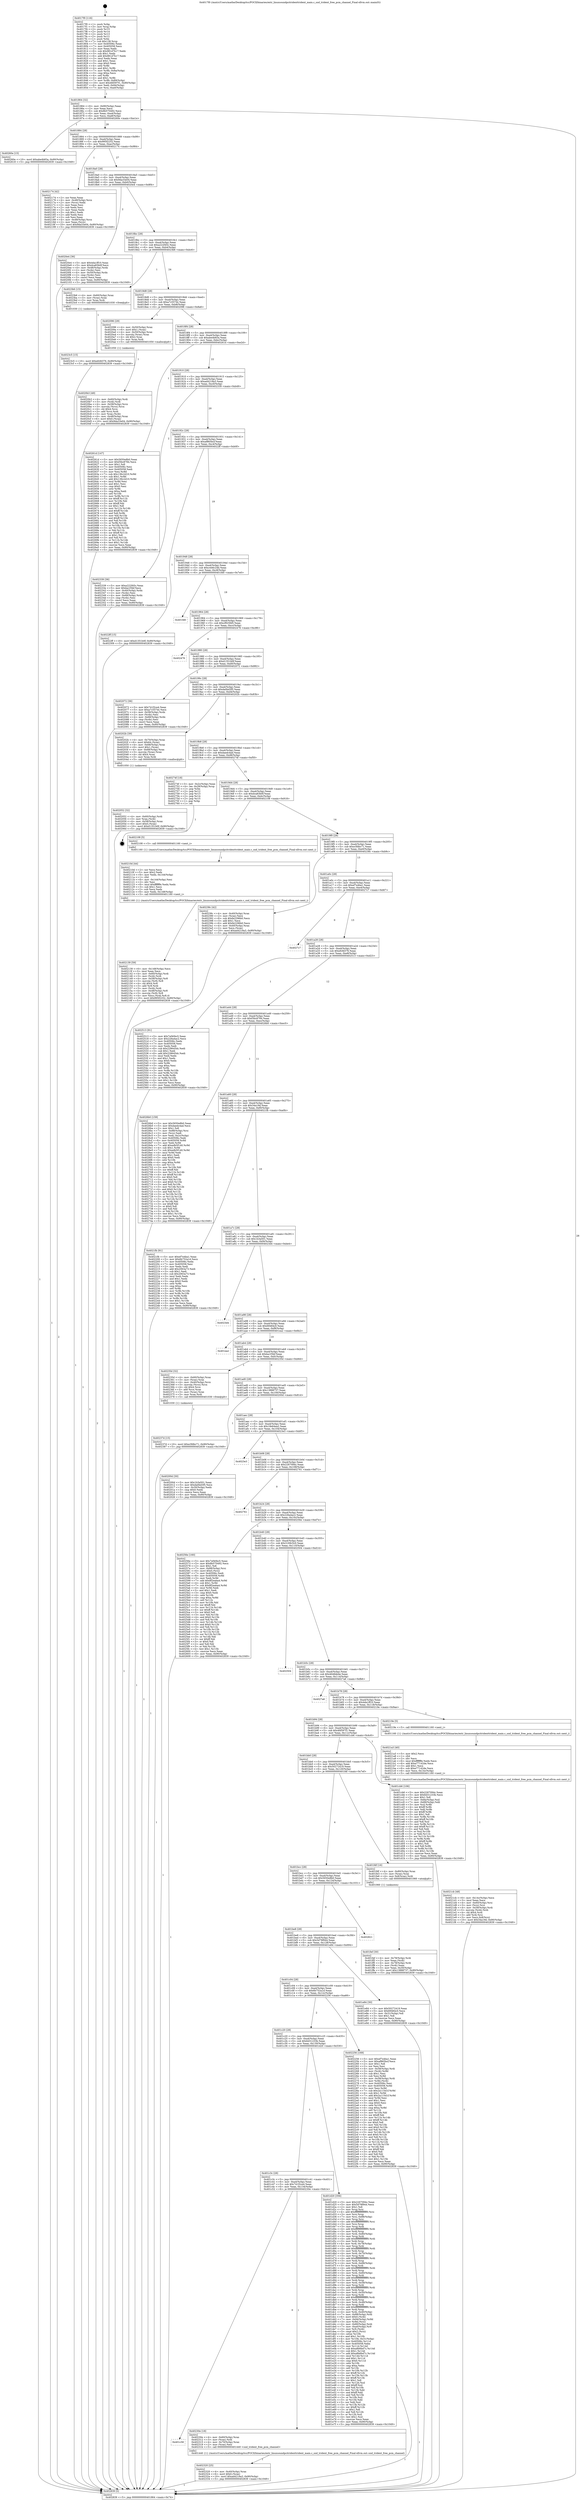 digraph "0x4017f0" {
  label = "0x4017f0 (/mnt/c/Users/mathe/Desktop/tcc/POCII/binaries/extr_linuxsoundpcitridenttrident_main.c_snd_trident_free_pcm_channel_Final-ollvm.out::main(0))"
  labelloc = "t"
  node[shape=record]

  Entry [label="",width=0.3,height=0.3,shape=circle,fillcolor=black,style=filled]
  "0x401864" [label="{
     0x401864 [32]\l
     | [instrs]\l
     &nbsp;&nbsp;0x401864 \<+6\>: mov -0x90(%rbp),%eax\l
     &nbsp;&nbsp;0x40186a \<+2\>: mov %eax,%ecx\l
     &nbsp;&nbsp;0x40186c \<+6\>: sub $0x8b570492,%ecx\l
     &nbsp;&nbsp;0x401872 \<+6\>: mov %eax,-0xa4(%rbp)\l
     &nbsp;&nbsp;0x401878 \<+6\>: mov %ecx,-0xa8(%rbp)\l
     &nbsp;&nbsp;0x40187e \<+6\>: je 000000000040260e \<main+0xe1e\>\l
  }"]
  "0x40260e" [label="{
     0x40260e [15]\l
     | [instrs]\l
     &nbsp;&nbsp;0x40260e \<+10\>: movl $0xabe4b83a,-0x90(%rbp)\l
     &nbsp;&nbsp;0x402618 \<+5\>: jmp 0000000000402839 \<main+0x1049\>\l
  }"]
  "0x401884" [label="{
     0x401884 [28]\l
     | [instrs]\l
     &nbsp;&nbsp;0x401884 \<+5\>: jmp 0000000000401889 \<main+0x99\>\l
     &nbsp;&nbsp;0x401889 \<+6\>: mov -0xa4(%rbp),%eax\l
     &nbsp;&nbsp;0x40188f \<+5\>: sub $0x995f2252,%eax\l
     &nbsp;&nbsp;0x401894 \<+6\>: mov %eax,-0xac(%rbp)\l
     &nbsp;&nbsp;0x40189a \<+6\>: je 0000000000402174 \<main+0x984\>\l
  }"]
  Exit [label="",width=0.3,height=0.3,shape=circle,fillcolor=black,style=filled,peripheries=2]
  "0x402174" [label="{
     0x402174 [42]\l
     | [instrs]\l
     &nbsp;&nbsp;0x402174 \<+2\>: xor %eax,%eax\l
     &nbsp;&nbsp;0x402176 \<+4\>: mov -0x48(%rbp),%rcx\l
     &nbsp;&nbsp;0x40217a \<+2\>: mov (%rcx),%edx\l
     &nbsp;&nbsp;0x40217c \<+2\>: mov %eax,%esi\l
     &nbsp;&nbsp;0x40217e \<+2\>: sub %edx,%esi\l
     &nbsp;&nbsp;0x402180 \<+2\>: mov %eax,%edx\l
     &nbsp;&nbsp;0x402182 \<+3\>: sub $0x1,%edx\l
     &nbsp;&nbsp;0x402185 \<+2\>: add %edx,%esi\l
     &nbsp;&nbsp;0x402187 \<+2\>: sub %esi,%eax\l
     &nbsp;&nbsp;0x402189 \<+4\>: mov -0x48(%rbp),%rcx\l
     &nbsp;&nbsp;0x40218d \<+2\>: mov %eax,(%rcx)\l
     &nbsp;&nbsp;0x40218f \<+10\>: movl $0x9da33e04,-0x90(%rbp)\l
     &nbsp;&nbsp;0x402199 \<+5\>: jmp 0000000000402839 \<main+0x1049\>\l
  }"]
  "0x4018a0" [label="{
     0x4018a0 [28]\l
     | [instrs]\l
     &nbsp;&nbsp;0x4018a0 \<+5\>: jmp 00000000004018a5 \<main+0xb5\>\l
     &nbsp;&nbsp;0x4018a5 \<+6\>: mov -0xa4(%rbp),%eax\l
     &nbsp;&nbsp;0x4018ab \<+5\>: sub $0x9da33e04,%eax\l
     &nbsp;&nbsp;0x4018b0 \<+6\>: mov %eax,-0xb0(%rbp)\l
     &nbsp;&nbsp;0x4018b6 \<+6\>: je 00000000004020e4 \<main+0x8f4\>\l
  }"]
  "0x4023c5" [label="{
     0x4023c5 [15]\l
     | [instrs]\l
     &nbsp;&nbsp;0x4023c5 \<+10\>: movl $0xefcfd376,-0x90(%rbp)\l
     &nbsp;&nbsp;0x4023cf \<+5\>: jmp 0000000000402839 \<main+0x1049\>\l
  }"]
  "0x4020e4" [label="{
     0x4020e4 [36]\l
     | [instrs]\l
     &nbsp;&nbsp;0x4020e4 \<+5\>: mov $0x4da1ff10,%eax\l
     &nbsp;&nbsp;0x4020e9 \<+5\>: mov $0xdca83b0f,%ecx\l
     &nbsp;&nbsp;0x4020ee \<+4\>: mov -0x48(%rbp),%rdx\l
     &nbsp;&nbsp;0x4020f2 \<+2\>: mov (%rdx),%esi\l
     &nbsp;&nbsp;0x4020f4 \<+4\>: mov -0x50(%rbp),%rdx\l
     &nbsp;&nbsp;0x4020f8 \<+2\>: cmp (%rdx),%esi\l
     &nbsp;&nbsp;0x4020fa \<+3\>: cmovl %ecx,%eax\l
     &nbsp;&nbsp;0x4020fd \<+6\>: mov %eax,-0x90(%rbp)\l
     &nbsp;&nbsp;0x402103 \<+5\>: jmp 0000000000402839 \<main+0x1049\>\l
  }"]
  "0x4018bc" [label="{
     0x4018bc [28]\l
     | [instrs]\l
     &nbsp;&nbsp;0x4018bc \<+5\>: jmp 00000000004018c1 \<main+0xd1\>\l
     &nbsp;&nbsp;0x4018c1 \<+6\>: mov -0xa4(%rbp),%eax\l
     &nbsp;&nbsp;0x4018c7 \<+5\>: sub $0xa222f45c,%eax\l
     &nbsp;&nbsp;0x4018cc \<+6\>: mov %eax,-0xb4(%rbp)\l
     &nbsp;&nbsp;0x4018d2 \<+6\>: je 00000000004023b6 \<main+0xbc6\>\l
  }"]
  "0x40237d" [label="{
     0x40237d [15]\l
     | [instrs]\l
     &nbsp;&nbsp;0x40237d \<+10\>: movl $0xe3fdbc71,-0x90(%rbp)\l
     &nbsp;&nbsp;0x402387 \<+5\>: jmp 0000000000402839 \<main+0x1049\>\l
  }"]
  "0x4023b6" [label="{
     0x4023b6 [15]\l
     | [instrs]\l
     &nbsp;&nbsp;0x4023b6 \<+4\>: mov -0x60(%rbp),%rax\l
     &nbsp;&nbsp;0x4023ba \<+3\>: mov (%rax),%rax\l
     &nbsp;&nbsp;0x4023bd \<+3\>: mov %rax,%rdi\l
     &nbsp;&nbsp;0x4023c0 \<+5\>: call 0000000000401030 \<free@plt\>\l
     | [calls]\l
     &nbsp;&nbsp;0x401030 \{1\} (unknown)\l
  }"]
  "0x4018d8" [label="{
     0x4018d8 [28]\l
     | [instrs]\l
     &nbsp;&nbsp;0x4018d8 \<+5\>: jmp 00000000004018dd \<main+0xed\>\l
     &nbsp;&nbsp;0x4018dd \<+6\>: mov -0xa4(%rbp),%eax\l
     &nbsp;&nbsp;0x4018e3 \<+5\>: sub $0xa7c557dc,%eax\l
     &nbsp;&nbsp;0x4018e8 \<+6\>: mov %eax,-0xb8(%rbp)\l
     &nbsp;&nbsp;0x4018ee \<+6\>: je 0000000000402096 \<main+0x8a6\>\l
  }"]
  "0x402320" [label="{
     0x402320 [25]\l
     | [instrs]\l
     &nbsp;&nbsp;0x402320 \<+4\>: mov -0x40(%rbp),%rax\l
     &nbsp;&nbsp;0x402324 \<+6\>: movl $0x0,(%rax)\l
     &nbsp;&nbsp;0x40232a \<+10\>: movl $0xad4218a3,-0x90(%rbp)\l
     &nbsp;&nbsp;0x402334 \<+5\>: jmp 0000000000402839 \<main+0x1049\>\l
  }"]
  "0x402096" [label="{
     0x402096 [29]\l
     | [instrs]\l
     &nbsp;&nbsp;0x402096 \<+4\>: mov -0x50(%rbp),%rax\l
     &nbsp;&nbsp;0x40209a \<+6\>: movl $0x1,(%rax)\l
     &nbsp;&nbsp;0x4020a0 \<+4\>: mov -0x50(%rbp),%rax\l
     &nbsp;&nbsp;0x4020a4 \<+3\>: movslq (%rax),%rax\l
     &nbsp;&nbsp;0x4020a7 \<+4\>: shl $0x2,%rax\l
     &nbsp;&nbsp;0x4020ab \<+3\>: mov %rax,%rdi\l
     &nbsp;&nbsp;0x4020ae \<+5\>: call 0000000000401050 \<malloc@plt\>\l
     | [calls]\l
     &nbsp;&nbsp;0x401050 \{1\} (unknown)\l
  }"]
  "0x4018f4" [label="{
     0x4018f4 [28]\l
     | [instrs]\l
     &nbsp;&nbsp;0x4018f4 \<+5\>: jmp 00000000004018f9 \<main+0x109\>\l
     &nbsp;&nbsp;0x4018f9 \<+6\>: mov -0xa4(%rbp),%eax\l
     &nbsp;&nbsp;0x4018ff \<+5\>: sub $0xabe4b83a,%eax\l
     &nbsp;&nbsp;0x401904 \<+6\>: mov %eax,-0xbc(%rbp)\l
     &nbsp;&nbsp;0x40190a \<+6\>: je 000000000040261d \<main+0xe2d\>\l
  }"]
  "0x401c58" [label="{
     0x401c58\l
  }", style=dashed]
  "0x40261d" [label="{
     0x40261d [147]\l
     | [instrs]\l
     &nbsp;&nbsp;0x40261d \<+5\>: mov $0x5650e8b0,%eax\l
     &nbsp;&nbsp;0x402622 \<+5\>: mov $0xf3bc8784,%ecx\l
     &nbsp;&nbsp;0x402627 \<+2\>: mov $0x1,%dl\l
     &nbsp;&nbsp;0x402629 \<+7\>: mov 0x40506c,%esi\l
     &nbsp;&nbsp;0x402630 \<+7\>: mov 0x405058,%edi\l
     &nbsp;&nbsp;0x402637 \<+3\>: mov %esi,%r8d\l
     &nbsp;&nbsp;0x40263a \<+7\>: sub $0x136c2d10,%r8d\l
     &nbsp;&nbsp;0x402641 \<+4\>: sub $0x1,%r8d\l
     &nbsp;&nbsp;0x402645 \<+7\>: add $0x136c2d10,%r8d\l
     &nbsp;&nbsp;0x40264c \<+4\>: imul %r8d,%esi\l
     &nbsp;&nbsp;0x402650 \<+3\>: and $0x1,%esi\l
     &nbsp;&nbsp;0x402653 \<+3\>: cmp $0x0,%esi\l
     &nbsp;&nbsp;0x402656 \<+4\>: sete %r9b\l
     &nbsp;&nbsp;0x40265a \<+3\>: cmp $0xa,%edi\l
     &nbsp;&nbsp;0x40265d \<+4\>: setl %r10b\l
     &nbsp;&nbsp;0x402661 \<+3\>: mov %r9b,%r11b\l
     &nbsp;&nbsp;0x402664 \<+4\>: xor $0xff,%r11b\l
     &nbsp;&nbsp;0x402668 \<+3\>: mov %r10b,%bl\l
     &nbsp;&nbsp;0x40266b \<+3\>: xor $0xff,%bl\l
     &nbsp;&nbsp;0x40266e \<+3\>: xor $0x1,%dl\l
     &nbsp;&nbsp;0x402671 \<+3\>: mov %r11b,%r14b\l
     &nbsp;&nbsp;0x402674 \<+4\>: and $0xff,%r14b\l
     &nbsp;&nbsp;0x402678 \<+3\>: and %dl,%r9b\l
     &nbsp;&nbsp;0x40267b \<+3\>: mov %bl,%r15b\l
     &nbsp;&nbsp;0x40267e \<+4\>: and $0xff,%r15b\l
     &nbsp;&nbsp;0x402682 \<+3\>: and %dl,%r10b\l
     &nbsp;&nbsp;0x402685 \<+3\>: or %r9b,%r14b\l
     &nbsp;&nbsp;0x402688 \<+3\>: or %r10b,%r15b\l
     &nbsp;&nbsp;0x40268b \<+3\>: xor %r15b,%r14b\l
     &nbsp;&nbsp;0x40268e \<+3\>: or %bl,%r11b\l
     &nbsp;&nbsp;0x402691 \<+4\>: xor $0xff,%r11b\l
     &nbsp;&nbsp;0x402695 \<+3\>: or $0x1,%dl\l
     &nbsp;&nbsp;0x402698 \<+3\>: and %dl,%r11b\l
     &nbsp;&nbsp;0x40269b \<+3\>: or %r11b,%r14b\l
     &nbsp;&nbsp;0x40269e \<+4\>: test $0x1,%r14b\l
     &nbsp;&nbsp;0x4026a2 \<+3\>: cmovne %ecx,%eax\l
     &nbsp;&nbsp;0x4026a5 \<+6\>: mov %eax,-0x90(%rbp)\l
     &nbsp;&nbsp;0x4026ab \<+5\>: jmp 0000000000402839 \<main+0x1049\>\l
  }"]
  "0x401910" [label="{
     0x401910 [28]\l
     | [instrs]\l
     &nbsp;&nbsp;0x401910 \<+5\>: jmp 0000000000401915 \<main+0x125\>\l
     &nbsp;&nbsp;0x401915 \<+6\>: mov -0xa4(%rbp),%eax\l
     &nbsp;&nbsp;0x40191b \<+5\>: sub $0xad4218a3,%eax\l
     &nbsp;&nbsp;0x401920 \<+6\>: mov %eax,-0xc0(%rbp)\l
     &nbsp;&nbsp;0x401926 \<+6\>: je 0000000000402339 \<main+0xb49\>\l
  }"]
  "0x40230e" [label="{
     0x40230e [18]\l
     | [instrs]\l
     &nbsp;&nbsp;0x40230e \<+4\>: mov -0x60(%rbp),%rax\l
     &nbsp;&nbsp;0x402312 \<+3\>: mov (%rax),%rdi\l
     &nbsp;&nbsp;0x402315 \<+4\>: mov -0x70(%rbp),%rax\l
     &nbsp;&nbsp;0x402319 \<+2\>: mov (%rax),%esi\l
     &nbsp;&nbsp;0x40231b \<+5\>: call 0000000000401440 \<snd_trident_free_pcm_channel\>\l
     | [calls]\l
     &nbsp;&nbsp;0x401440 \{1\} (/mnt/c/Users/mathe/Desktop/tcc/POCII/binaries/extr_linuxsoundpcitridenttrident_main.c_snd_trident_free_pcm_channel_Final-ollvm.out::snd_trident_free_pcm_channel)\l
  }"]
  "0x402339" [label="{
     0x402339 [36]\l
     | [instrs]\l
     &nbsp;&nbsp;0x402339 \<+5\>: mov $0xa222f45c,%eax\l
     &nbsp;&nbsp;0x40233e \<+5\>: mov $0xba1f3bf,%ecx\l
     &nbsp;&nbsp;0x402343 \<+4\>: mov -0x40(%rbp),%rdx\l
     &nbsp;&nbsp;0x402347 \<+2\>: mov (%rdx),%esi\l
     &nbsp;&nbsp;0x402349 \<+4\>: mov -0x68(%rbp),%rdx\l
     &nbsp;&nbsp;0x40234d \<+2\>: cmp (%rdx),%esi\l
     &nbsp;&nbsp;0x40234f \<+3\>: cmovl %ecx,%eax\l
     &nbsp;&nbsp;0x402352 \<+6\>: mov %eax,-0x90(%rbp)\l
     &nbsp;&nbsp;0x402358 \<+5\>: jmp 0000000000402839 \<main+0x1049\>\l
  }"]
  "0x40192c" [label="{
     0x40192c [28]\l
     | [instrs]\l
     &nbsp;&nbsp;0x40192c \<+5\>: jmp 0000000000401931 \<main+0x141\>\l
     &nbsp;&nbsp;0x401931 \<+6\>: mov -0xa4(%rbp),%eax\l
     &nbsp;&nbsp;0x401937 \<+5\>: sub $0xaf865bcf,%eax\l
     &nbsp;&nbsp;0x40193c \<+6\>: mov %eax,-0xc4(%rbp)\l
     &nbsp;&nbsp;0x401942 \<+6\>: je 00000000004022ff \<main+0xb0f\>\l
  }"]
  "0x4021cb" [label="{
     0x4021cb [48]\l
     | [instrs]\l
     &nbsp;&nbsp;0x4021cb \<+6\>: mov -0x14c(%rbp),%ecx\l
     &nbsp;&nbsp;0x4021d1 \<+3\>: imul %eax,%ecx\l
     &nbsp;&nbsp;0x4021d4 \<+4\>: mov -0x60(%rbp),%rsi\l
     &nbsp;&nbsp;0x4021d8 \<+3\>: mov (%rsi),%rsi\l
     &nbsp;&nbsp;0x4021db \<+4\>: mov -0x58(%rbp),%rdi\l
     &nbsp;&nbsp;0x4021df \<+3\>: movslq (%rdi),%rdi\l
     &nbsp;&nbsp;0x4021e2 \<+4\>: shl $0x4,%rdi\l
     &nbsp;&nbsp;0x4021e6 \<+3\>: add %rdi,%rsi\l
     &nbsp;&nbsp;0x4021e9 \<+3\>: mov %ecx,0x8(%rsi)\l
     &nbsp;&nbsp;0x4021ec \<+10\>: movl $0x34a19d,-0x90(%rbp)\l
     &nbsp;&nbsp;0x4021f6 \<+5\>: jmp 0000000000402839 \<main+0x1049\>\l
  }"]
  "0x4022ff" [label="{
     0x4022ff [15]\l
     | [instrs]\l
     &nbsp;&nbsp;0x4022ff \<+10\>: movl $0xd1351b0f,-0x90(%rbp)\l
     &nbsp;&nbsp;0x402309 \<+5\>: jmp 0000000000402839 \<main+0x1049\>\l
  }"]
  "0x401948" [label="{
     0x401948 [28]\l
     | [instrs]\l
     &nbsp;&nbsp;0x401948 \<+5\>: jmp 000000000040194d \<main+0x15d\>\l
     &nbsp;&nbsp;0x40194d \<+6\>: mov -0xa4(%rbp),%eax\l
     &nbsp;&nbsp;0x401953 \<+5\>: sub $0xc446c24b,%eax\l
     &nbsp;&nbsp;0x401958 \<+6\>: mov %eax,-0xc8(%rbp)\l
     &nbsp;&nbsp;0x40195e \<+6\>: je 0000000000401fd0 \<main+0x7e0\>\l
  }"]
  "0x4021a3" [label="{
     0x4021a3 [40]\l
     | [instrs]\l
     &nbsp;&nbsp;0x4021a3 \<+5\>: mov $0x2,%ecx\l
     &nbsp;&nbsp;0x4021a8 \<+1\>: cltd\l
     &nbsp;&nbsp;0x4021a9 \<+2\>: idiv %ecx\l
     &nbsp;&nbsp;0x4021ab \<+6\>: imul $0xfffffffe,%edx,%ecx\l
     &nbsp;&nbsp;0x4021b1 \<+6\>: add $0xe77142de,%ecx\l
     &nbsp;&nbsp;0x4021b7 \<+3\>: add $0x1,%ecx\l
     &nbsp;&nbsp;0x4021ba \<+6\>: sub $0xe77142de,%ecx\l
     &nbsp;&nbsp;0x4021c0 \<+6\>: mov %ecx,-0x14c(%rbp)\l
     &nbsp;&nbsp;0x4021c6 \<+5\>: call 0000000000401160 \<next_i\>\l
     | [calls]\l
     &nbsp;&nbsp;0x401160 \{1\} (/mnt/c/Users/mathe/Desktop/tcc/POCII/binaries/extr_linuxsoundpcitridenttrident_main.c_snd_trident_free_pcm_channel_Final-ollvm.out::next_i)\l
  }"]
  "0x401fd0" [label="{
     0x401fd0\l
  }", style=dashed]
  "0x401964" [label="{
     0x401964 [28]\l
     | [instrs]\l
     &nbsp;&nbsp;0x401964 \<+5\>: jmp 0000000000401969 \<main+0x179\>\l
     &nbsp;&nbsp;0x401969 \<+6\>: mov -0xa4(%rbp),%eax\l
     &nbsp;&nbsp;0x40196f \<+5\>: sub $0xcf925fd5,%eax\l
     &nbsp;&nbsp;0x401974 \<+6\>: mov %eax,-0xcc(%rbp)\l
     &nbsp;&nbsp;0x40197a \<+6\>: je 0000000000402476 \<main+0xc86\>\l
  }"]
  "0x402139" [label="{
     0x402139 [59]\l
     | [instrs]\l
     &nbsp;&nbsp;0x402139 \<+6\>: mov -0x148(%rbp),%ecx\l
     &nbsp;&nbsp;0x40213f \<+3\>: imul %eax,%ecx\l
     &nbsp;&nbsp;0x402142 \<+4\>: mov -0x60(%rbp),%rdi\l
     &nbsp;&nbsp;0x402146 \<+3\>: mov (%rdi),%rdi\l
     &nbsp;&nbsp;0x402149 \<+4\>: mov -0x58(%rbp),%r8\l
     &nbsp;&nbsp;0x40214d \<+3\>: movslq (%r8),%r8\l
     &nbsp;&nbsp;0x402150 \<+4\>: shl $0x4,%r8\l
     &nbsp;&nbsp;0x402154 \<+3\>: add %r8,%rdi\l
     &nbsp;&nbsp;0x402157 \<+3\>: mov (%rdi),%rdi\l
     &nbsp;&nbsp;0x40215a \<+4\>: mov -0x48(%rbp),%r8\l
     &nbsp;&nbsp;0x40215e \<+3\>: movslq (%r8),%r8\l
     &nbsp;&nbsp;0x402161 \<+4\>: mov %ecx,(%rdi,%r8,4)\l
     &nbsp;&nbsp;0x402165 \<+10\>: movl $0x995f2252,-0x90(%rbp)\l
     &nbsp;&nbsp;0x40216f \<+5\>: jmp 0000000000402839 \<main+0x1049\>\l
  }"]
  "0x402476" [label="{
     0x402476\l
  }", style=dashed]
  "0x401980" [label="{
     0x401980 [28]\l
     | [instrs]\l
     &nbsp;&nbsp;0x401980 \<+5\>: jmp 0000000000401985 \<main+0x195\>\l
     &nbsp;&nbsp;0x401985 \<+6\>: mov -0xa4(%rbp),%eax\l
     &nbsp;&nbsp;0x40198b \<+5\>: sub $0xd1351b0f,%eax\l
     &nbsp;&nbsp;0x401990 \<+6\>: mov %eax,-0xd0(%rbp)\l
     &nbsp;&nbsp;0x401996 \<+6\>: je 0000000000402072 \<main+0x882\>\l
  }"]
  "0x40210d" [label="{
     0x40210d [44]\l
     | [instrs]\l
     &nbsp;&nbsp;0x40210d \<+2\>: xor %ecx,%ecx\l
     &nbsp;&nbsp;0x40210f \<+5\>: mov $0x2,%edx\l
     &nbsp;&nbsp;0x402114 \<+6\>: mov %edx,-0x144(%rbp)\l
     &nbsp;&nbsp;0x40211a \<+1\>: cltd\l
     &nbsp;&nbsp;0x40211b \<+6\>: mov -0x144(%rbp),%esi\l
     &nbsp;&nbsp;0x402121 \<+2\>: idiv %esi\l
     &nbsp;&nbsp;0x402123 \<+6\>: imul $0xfffffffe,%edx,%edx\l
     &nbsp;&nbsp;0x402129 \<+3\>: sub $0x1,%ecx\l
     &nbsp;&nbsp;0x40212c \<+2\>: sub %ecx,%edx\l
     &nbsp;&nbsp;0x40212e \<+6\>: mov %edx,-0x148(%rbp)\l
     &nbsp;&nbsp;0x402134 \<+5\>: call 0000000000401160 \<next_i\>\l
     | [calls]\l
     &nbsp;&nbsp;0x401160 \{1\} (/mnt/c/Users/mathe/Desktop/tcc/POCII/binaries/extr_linuxsoundpcitridenttrident_main.c_snd_trident_free_pcm_channel_Final-ollvm.out::next_i)\l
  }"]
  "0x402072" [label="{
     0x402072 [36]\l
     | [instrs]\l
     &nbsp;&nbsp;0x402072 \<+5\>: mov $0x741f2ce4,%eax\l
     &nbsp;&nbsp;0x402077 \<+5\>: mov $0xa7c557dc,%ecx\l
     &nbsp;&nbsp;0x40207c \<+4\>: mov -0x58(%rbp),%rdx\l
     &nbsp;&nbsp;0x402080 \<+2\>: mov (%rdx),%esi\l
     &nbsp;&nbsp;0x402082 \<+4\>: mov -0x68(%rbp),%rdx\l
     &nbsp;&nbsp;0x402086 \<+2\>: cmp (%rdx),%esi\l
     &nbsp;&nbsp;0x402088 \<+3\>: cmovl %ecx,%eax\l
     &nbsp;&nbsp;0x40208b \<+6\>: mov %eax,-0x90(%rbp)\l
     &nbsp;&nbsp;0x402091 \<+5\>: jmp 0000000000402839 \<main+0x1049\>\l
  }"]
  "0x40199c" [label="{
     0x40199c [28]\l
     | [instrs]\l
     &nbsp;&nbsp;0x40199c \<+5\>: jmp 00000000004019a1 \<main+0x1b1\>\l
     &nbsp;&nbsp;0x4019a1 \<+6\>: mov -0xa4(%rbp),%eax\l
     &nbsp;&nbsp;0x4019a7 \<+5\>: sub $0xda0bd3f5,%eax\l
     &nbsp;&nbsp;0x4019ac \<+6\>: mov %eax,-0xd4(%rbp)\l
     &nbsp;&nbsp;0x4019b2 \<+6\>: je 000000000040202b \<main+0x83b\>\l
  }"]
  "0x4020b3" [label="{
     0x4020b3 [49]\l
     | [instrs]\l
     &nbsp;&nbsp;0x4020b3 \<+4\>: mov -0x60(%rbp),%rdi\l
     &nbsp;&nbsp;0x4020b7 \<+3\>: mov (%rdi),%rdi\l
     &nbsp;&nbsp;0x4020ba \<+4\>: mov -0x58(%rbp),%rcx\l
     &nbsp;&nbsp;0x4020be \<+3\>: movslq (%rcx),%rcx\l
     &nbsp;&nbsp;0x4020c1 \<+4\>: shl $0x4,%rcx\l
     &nbsp;&nbsp;0x4020c5 \<+3\>: add %rcx,%rdi\l
     &nbsp;&nbsp;0x4020c8 \<+3\>: mov %rax,(%rdi)\l
     &nbsp;&nbsp;0x4020cb \<+4\>: mov -0x48(%rbp),%rax\l
     &nbsp;&nbsp;0x4020cf \<+6\>: movl $0x0,(%rax)\l
     &nbsp;&nbsp;0x4020d5 \<+10\>: movl $0x9da33e04,-0x90(%rbp)\l
     &nbsp;&nbsp;0x4020df \<+5\>: jmp 0000000000402839 \<main+0x1049\>\l
  }"]
  "0x40202b" [label="{
     0x40202b [39]\l
     | [instrs]\l
     &nbsp;&nbsp;0x40202b \<+4\>: mov -0x70(%rbp),%rax\l
     &nbsp;&nbsp;0x40202f \<+6\>: movl $0x64,(%rax)\l
     &nbsp;&nbsp;0x402035 \<+4\>: mov -0x68(%rbp),%rax\l
     &nbsp;&nbsp;0x402039 \<+6\>: movl $0x1,(%rax)\l
     &nbsp;&nbsp;0x40203f \<+4\>: mov -0x68(%rbp),%rax\l
     &nbsp;&nbsp;0x402043 \<+3\>: movslq (%rax),%rax\l
     &nbsp;&nbsp;0x402046 \<+4\>: shl $0x4,%rax\l
     &nbsp;&nbsp;0x40204a \<+3\>: mov %rax,%rdi\l
     &nbsp;&nbsp;0x40204d \<+5\>: call 0000000000401050 \<malloc@plt\>\l
     | [calls]\l
     &nbsp;&nbsp;0x401050 \{1\} (unknown)\l
  }"]
  "0x4019b8" [label="{
     0x4019b8 [28]\l
     | [instrs]\l
     &nbsp;&nbsp;0x4019b8 \<+5\>: jmp 00000000004019bd \<main+0x1cd\>\l
     &nbsp;&nbsp;0x4019bd \<+6\>: mov -0xa4(%rbp),%eax\l
     &nbsp;&nbsp;0x4019c3 \<+5\>: sub $0xdaedc4ad,%eax\l
     &nbsp;&nbsp;0x4019c8 \<+6\>: mov %eax,-0xd8(%rbp)\l
     &nbsp;&nbsp;0x4019ce \<+6\>: je 000000000040274f \<main+0xf5f\>\l
  }"]
  "0x402052" [label="{
     0x402052 [32]\l
     | [instrs]\l
     &nbsp;&nbsp;0x402052 \<+4\>: mov -0x60(%rbp),%rdi\l
     &nbsp;&nbsp;0x402056 \<+3\>: mov %rax,(%rdi)\l
     &nbsp;&nbsp;0x402059 \<+4\>: mov -0x58(%rbp),%rax\l
     &nbsp;&nbsp;0x40205d \<+6\>: movl $0x0,(%rax)\l
     &nbsp;&nbsp;0x402063 \<+10\>: movl $0xd1351b0f,-0x90(%rbp)\l
     &nbsp;&nbsp;0x40206d \<+5\>: jmp 0000000000402839 \<main+0x1049\>\l
  }"]
  "0x40274f" [label="{
     0x40274f [18]\l
     | [instrs]\l
     &nbsp;&nbsp;0x40274f \<+3\>: mov -0x2c(%rbp),%eax\l
     &nbsp;&nbsp;0x402752 \<+4\>: lea -0x28(%rbp),%rsp\l
     &nbsp;&nbsp;0x402756 \<+1\>: pop %rbx\l
     &nbsp;&nbsp;0x402757 \<+2\>: pop %r12\l
     &nbsp;&nbsp;0x402759 \<+2\>: pop %r13\l
     &nbsp;&nbsp;0x40275b \<+2\>: pop %r14\l
     &nbsp;&nbsp;0x40275d \<+2\>: pop %r15\l
     &nbsp;&nbsp;0x40275f \<+1\>: pop %rbp\l
     &nbsp;&nbsp;0x402760 \<+1\>: ret\l
  }"]
  "0x4019d4" [label="{
     0x4019d4 [28]\l
     | [instrs]\l
     &nbsp;&nbsp;0x4019d4 \<+5\>: jmp 00000000004019d9 \<main+0x1e9\>\l
     &nbsp;&nbsp;0x4019d9 \<+6\>: mov -0xa4(%rbp),%eax\l
     &nbsp;&nbsp;0x4019df \<+5\>: sub $0xdca83b0f,%eax\l
     &nbsp;&nbsp;0x4019e4 \<+6\>: mov %eax,-0xdc(%rbp)\l
     &nbsp;&nbsp;0x4019ea \<+6\>: je 0000000000402108 \<main+0x918\>\l
  }"]
  "0x401fef" [label="{
     0x401fef [30]\l
     | [instrs]\l
     &nbsp;&nbsp;0x401fef \<+4\>: mov -0x78(%rbp),%rdi\l
     &nbsp;&nbsp;0x401ff3 \<+2\>: mov %eax,(%rdi)\l
     &nbsp;&nbsp;0x401ff5 \<+4\>: mov -0x78(%rbp),%rdi\l
     &nbsp;&nbsp;0x401ff9 \<+2\>: mov (%rdi),%eax\l
     &nbsp;&nbsp;0x401ffb \<+3\>: mov %eax,-0x30(%rbp)\l
     &nbsp;&nbsp;0x401ffe \<+10\>: movl $0x13888737,-0x90(%rbp)\l
     &nbsp;&nbsp;0x402008 \<+5\>: jmp 0000000000402839 \<main+0x1049\>\l
  }"]
  "0x402108" [label="{
     0x402108 [5]\l
     | [instrs]\l
     &nbsp;&nbsp;0x402108 \<+5\>: call 0000000000401160 \<next_i\>\l
     | [calls]\l
     &nbsp;&nbsp;0x401160 \{1\} (/mnt/c/Users/mathe/Desktop/tcc/POCII/binaries/extr_linuxsoundpcitridenttrident_main.c_snd_trident_free_pcm_channel_Final-ollvm.out::next_i)\l
  }"]
  "0x4019f0" [label="{
     0x4019f0 [28]\l
     | [instrs]\l
     &nbsp;&nbsp;0x4019f0 \<+5\>: jmp 00000000004019f5 \<main+0x205\>\l
     &nbsp;&nbsp;0x4019f5 \<+6\>: mov -0xa4(%rbp),%eax\l
     &nbsp;&nbsp;0x4019fb \<+5\>: sub $0xe3fdbc71,%eax\l
     &nbsp;&nbsp;0x401a00 \<+6\>: mov %eax,-0xe0(%rbp)\l
     &nbsp;&nbsp;0x401a06 \<+6\>: je 000000000040238c \<main+0xb9c\>\l
  }"]
  "0x401c3c" [label="{
     0x401c3c [28]\l
     | [instrs]\l
     &nbsp;&nbsp;0x401c3c \<+5\>: jmp 0000000000401c41 \<main+0x451\>\l
     &nbsp;&nbsp;0x401c41 \<+6\>: mov -0xa4(%rbp),%eax\l
     &nbsp;&nbsp;0x401c47 \<+5\>: sub $0x741f2ce4,%eax\l
     &nbsp;&nbsp;0x401c4c \<+6\>: mov %eax,-0x134(%rbp)\l
     &nbsp;&nbsp;0x401c52 \<+6\>: je 000000000040230e \<main+0xb1e\>\l
  }"]
  "0x40238c" [label="{
     0x40238c [42]\l
     | [instrs]\l
     &nbsp;&nbsp;0x40238c \<+4\>: mov -0x40(%rbp),%rax\l
     &nbsp;&nbsp;0x402390 \<+2\>: mov (%rax),%ecx\l
     &nbsp;&nbsp;0x402392 \<+6\>: sub $0xfe2296b0,%ecx\l
     &nbsp;&nbsp;0x402398 \<+3\>: add $0x1,%ecx\l
     &nbsp;&nbsp;0x40239b \<+6\>: add $0xfe2296b0,%ecx\l
     &nbsp;&nbsp;0x4023a1 \<+4\>: mov -0x40(%rbp),%rax\l
     &nbsp;&nbsp;0x4023a5 \<+2\>: mov %ecx,(%rax)\l
     &nbsp;&nbsp;0x4023a7 \<+10\>: movl $0xad4218a3,-0x90(%rbp)\l
     &nbsp;&nbsp;0x4023b1 \<+5\>: jmp 0000000000402839 \<main+0x1049\>\l
  }"]
  "0x401a0c" [label="{
     0x401a0c [28]\l
     | [instrs]\l
     &nbsp;&nbsp;0x401a0c \<+5\>: jmp 0000000000401a11 \<main+0x221\>\l
     &nbsp;&nbsp;0x401a11 \<+6\>: mov -0xa4(%rbp),%eax\l
     &nbsp;&nbsp;0x401a17 \<+5\>: sub $0xef7e4ba1,%eax\l
     &nbsp;&nbsp;0x401a1c \<+6\>: mov %eax,-0xe4(%rbp)\l
     &nbsp;&nbsp;0x401a22 \<+6\>: je 00000000004027c7 \<main+0xfd7\>\l
  }"]
  "0x401d20" [label="{
     0x401d20 [356]\l
     | [instrs]\l
     &nbsp;&nbsp;0x401d20 \<+5\>: mov $0x2267094c,%eax\l
     &nbsp;&nbsp;0x401d25 \<+5\>: mov $0x5d78f944,%ecx\l
     &nbsp;&nbsp;0x401d2a \<+2\>: mov $0x1,%dl\l
     &nbsp;&nbsp;0x401d2c \<+3\>: mov %rsp,%rsi\l
     &nbsp;&nbsp;0x401d2f \<+4\>: add $0xfffffffffffffff0,%rsi\l
     &nbsp;&nbsp;0x401d33 \<+3\>: mov %rsi,%rsp\l
     &nbsp;&nbsp;0x401d36 \<+7\>: mov %rsi,-0x88(%rbp)\l
     &nbsp;&nbsp;0x401d3d \<+3\>: mov %rsp,%rsi\l
     &nbsp;&nbsp;0x401d40 \<+4\>: add $0xfffffffffffffff0,%rsi\l
     &nbsp;&nbsp;0x401d44 \<+3\>: mov %rsi,%rsp\l
     &nbsp;&nbsp;0x401d47 \<+3\>: mov %rsp,%rdi\l
     &nbsp;&nbsp;0x401d4a \<+4\>: add $0xfffffffffffffff0,%rdi\l
     &nbsp;&nbsp;0x401d4e \<+3\>: mov %rdi,%rsp\l
     &nbsp;&nbsp;0x401d51 \<+4\>: mov %rdi,-0x80(%rbp)\l
     &nbsp;&nbsp;0x401d55 \<+3\>: mov %rsp,%rdi\l
     &nbsp;&nbsp;0x401d58 \<+4\>: add $0xfffffffffffffff0,%rdi\l
     &nbsp;&nbsp;0x401d5c \<+3\>: mov %rdi,%rsp\l
     &nbsp;&nbsp;0x401d5f \<+4\>: mov %rdi,-0x78(%rbp)\l
     &nbsp;&nbsp;0x401d63 \<+3\>: mov %rsp,%rdi\l
     &nbsp;&nbsp;0x401d66 \<+4\>: add $0xfffffffffffffff0,%rdi\l
     &nbsp;&nbsp;0x401d6a \<+3\>: mov %rdi,%rsp\l
     &nbsp;&nbsp;0x401d6d \<+4\>: mov %rdi,-0x70(%rbp)\l
     &nbsp;&nbsp;0x401d71 \<+3\>: mov %rsp,%rdi\l
     &nbsp;&nbsp;0x401d74 \<+4\>: add $0xfffffffffffffff0,%rdi\l
     &nbsp;&nbsp;0x401d78 \<+3\>: mov %rdi,%rsp\l
     &nbsp;&nbsp;0x401d7b \<+4\>: mov %rdi,-0x68(%rbp)\l
     &nbsp;&nbsp;0x401d7f \<+3\>: mov %rsp,%rdi\l
     &nbsp;&nbsp;0x401d82 \<+4\>: add $0xfffffffffffffff0,%rdi\l
     &nbsp;&nbsp;0x401d86 \<+3\>: mov %rdi,%rsp\l
     &nbsp;&nbsp;0x401d89 \<+4\>: mov %rdi,-0x60(%rbp)\l
     &nbsp;&nbsp;0x401d8d \<+3\>: mov %rsp,%rdi\l
     &nbsp;&nbsp;0x401d90 \<+4\>: add $0xfffffffffffffff0,%rdi\l
     &nbsp;&nbsp;0x401d94 \<+3\>: mov %rdi,%rsp\l
     &nbsp;&nbsp;0x401d97 \<+4\>: mov %rdi,-0x58(%rbp)\l
     &nbsp;&nbsp;0x401d9b \<+3\>: mov %rsp,%rdi\l
     &nbsp;&nbsp;0x401d9e \<+4\>: add $0xfffffffffffffff0,%rdi\l
     &nbsp;&nbsp;0x401da2 \<+3\>: mov %rdi,%rsp\l
     &nbsp;&nbsp;0x401da5 \<+4\>: mov %rdi,-0x50(%rbp)\l
     &nbsp;&nbsp;0x401da9 \<+3\>: mov %rsp,%rdi\l
     &nbsp;&nbsp;0x401dac \<+4\>: add $0xfffffffffffffff0,%rdi\l
     &nbsp;&nbsp;0x401db0 \<+3\>: mov %rdi,%rsp\l
     &nbsp;&nbsp;0x401db3 \<+4\>: mov %rdi,-0x48(%rbp)\l
     &nbsp;&nbsp;0x401db7 \<+3\>: mov %rsp,%rdi\l
     &nbsp;&nbsp;0x401dba \<+4\>: add $0xfffffffffffffff0,%rdi\l
     &nbsp;&nbsp;0x401dbe \<+3\>: mov %rdi,%rsp\l
     &nbsp;&nbsp;0x401dc1 \<+4\>: mov %rdi,-0x40(%rbp)\l
     &nbsp;&nbsp;0x401dc5 \<+7\>: mov -0x88(%rbp),%rdi\l
     &nbsp;&nbsp;0x401dcc \<+6\>: movl $0x0,(%rdi)\l
     &nbsp;&nbsp;0x401dd2 \<+7\>: mov -0x94(%rbp),%r8d\l
     &nbsp;&nbsp;0x401dd9 \<+3\>: mov %r8d,(%rsi)\l
     &nbsp;&nbsp;0x401ddc \<+4\>: mov -0x80(%rbp),%rdi\l
     &nbsp;&nbsp;0x401de0 \<+7\>: mov -0xa0(%rbp),%r9\l
     &nbsp;&nbsp;0x401de7 \<+3\>: mov %r9,(%rdi)\l
     &nbsp;&nbsp;0x401dea \<+3\>: cmpl $0x2,(%rsi)\l
     &nbsp;&nbsp;0x401ded \<+4\>: setne %r10b\l
     &nbsp;&nbsp;0x401df1 \<+4\>: and $0x1,%r10b\l
     &nbsp;&nbsp;0x401df5 \<+4\>: mov %r10b,-0x31(%rbp)\l
     &nbsp;&nbsp;0x401df9 \<+8\>: mov 0x40506c,%r11d\l
     &nbsp;&nbsp;0x401e01 \<+7\>: mov 0x405058,%ebx\l
     &nbsp;&nbsp;0x401e08 \<+3\>: mov %r11d,%r14d\l
     &nbsp;&nbsp;0x401e0b \<+7\>: sub $0xa8b6bd7c,%r14d\l
     &nbsp;&nbsp;0x401e12 \<+4\>: sub $0x1,%r14d\l
     &nbsp;&nbsp;0x401e16 \<+7\>: add $0xa8b6bd7c,%r14d\l
     &nbsp;&nbsp;0x401e1d \<+4\>: imul %r14d,%r11d\l
     &nbsp;&nbsp;0x401e21 \<+4\>: and $0x1,%r11d\l
     &nbsp;&nbsp;0x401e25 \<+4\>: cmp $0x0,%r11d\l
     &nbsp;&nbsp;0x401e29 \<+4\>: sete %r10b\l
     &nbsp;&nbsp;0x401e2d \<+3\>: cmp $0xa,%ebx\l
     &nbsp;&nbsp;0x401e30 \<+4\>: setl %r15b\l
     &nbsp;&nbsp;0x401e34 \<+3\>: mov %r10b,%r12b\l
     &nbsp;&nbsp;0x401e37 \<+4\>: xor $0xff,%r12b\l
     &nbsp;&nbsp;0x401e3b \<+3\>: mov %r15b,%r13b\l
     &nbsp;&nbsp;0x401e3e \<+4\>: xor $0xff,%r13b\l
     &nbsp;&nbsp;0x401e42 \<+3\>: xor $0x1,%dl\l
     &nbsp;&nbsp;0x401e45 \<+3\>: mov %r12b,%sil\l
     &nbsp;&nbsp;0x401e48 \<+4\>: and $0xff,%sil\l
     &nbsp;&nbsp;0x401e4c \<+3\>: and %dl,%r10b\l
     &nbsp;&nbsp;0x401e4f \<+3\>: mov %r13b,%dil\l
     &nbsp;&nbsp;0x401e52 \<+4\>: and $0xff,%dil\l
     &nbsp;&nbsp;0x401e56 \<+3\>: and %dl,%r15b\l
     &nbsp;&nbsp;0x401e59 \<+3\>: or %r10b,%sil\l
     &nbsp;&nbsp;0x401e5c \<+3\>: or %r15b,%dil\l
     &nbsp;&nbsp;0x401e5f \<+3\>: xor %dil,%sil\l
     &nbsp;&nbsp;0x401e62 \<+3\>: or %r13b,%r12b\l
     &nbsp;&nbsp;0x401e65 \<+4\>: xor $0xff,%r12b\l
     &nbsp;&nbsp;0x401e69 \<+3\>: or $0x1,%dl\l
     &nbsp;&nbsp;0x401e6c \<+3\>: and %dl,%r12b\l
     &nbsp;&nbsp;0x401e6f \<+3\>: or %r12b,%sil\l
     &nbsp;&nbsp;0x401e72 \<+4\>: test $0x1,%sil\l
     &nbsp;&nbsp;0x401e76 \<+3\>: cmovne %ecx,%eax\l
     &nbsp;&nbsp;0x401e79 \<+6\>: mov %eax,-0x90(%rbp)\l
     &nbsp;&nbsp;0x401e7f \<+5\>: jmp 0000000000402839 \<main+0x1049\>\l
  }"]
  "0x4027c7" [label="{
     0x4027c7\l
  }", style=dashed]
  "0x401a28" [label="{
     0x401a28 [28]\l
     | [instrs]\l
     &nbsp;&nbsp;0x401a28 \<+5\>: jmp 0000000000401a2d \<main+0x23d\>\l
     &nbsp;&nbsp;0x401a2d \<+6\>: mov -0xa4(%rbp),%eax\l
     &nbsp;&nbsp;0x401a33 \<+5\>: sub $0xefcfd376,%eax\l
     &nbsp;&nbsp;0x401a38 \<+6\>: mov %eax,-0xe8(%rbp)\l
     &nbsp;&nbsp;0x401a3e \<+6\>: je 0000000000402513 \<main+0xd23\>\l
  }"]
  "0x401c20" [label="{
     0x401c20 [28]\l
     | [instrs]\l
     &nbsp;&nbsp;0x401c20 \<+5\>: jmp 0000000000401c25 \<main+0x435\>\l
     &nbsp;&nbsp;0x401c25 \<+6\>: mov -0xa4(%rbp),%eax\l
     &nbsp;&nbsp;0x401c2b \<+5\>: sub $0x6d31233b,%eax\l
     &nbsp;&nbsp;0x401c30 \<+6\>: mov %eax,-0x130(%rbp)\l
     &nbsp;&nbsp;0x401c36 \<+6\>: je 0000000000401d20 \<main+0x530\>\l
  }"]
  "0x402513" [label="{
     0x402513 [91]\l
     | [instrs]\l
     &nbsp;&nbsp;0x402513 \<+5\>: mov $0x7ef40bc5,%eax\l
     &nbsp;&nbsp;0x402518 \<+5\>: mov $0x226a4ac2,%ecx\l
     &nbsp;&nbsp;0x40251d \<+7\>: mov 0x40506c,%edx\l
     &nbsp;&nbsp;0x402524 \<+7\>: mov 0x405058,%esi\l
     &nbsp;&nbsp;0x40252b \<+2\>: mov %edx,%edi\l
     &nbsp;&nbsp;0x40252d \<+6\>: sub $0x228645dc,%edi\l
     &nbsp;&nbsp;0x402533 \<+3\>: sub $0x1,%edi\l
     &nbsp;&nbsp;0x402536 \<+6\>: add $0x228645dc,%edi\l
     &nbsp;&nbsp;0x40253c \<+3\>: imul %edi,%edx\l
     &nbsp;&nbsp;0x40253f \<+3\>: and $0x1,%edx\l
     &nbsp;&nbsp;0x402542 \<+3\>: cmp $0x0,%edx\l
     &nbsp;&nbsp;0x402545 \<+4\>: sete %r8b\l
     &nbsp;&nbsp;0x402549 \<+3\>: cmp $0xa,%esi\l
     &nbsp;&nbsp;0x40254c \<+4\>: setl %r9b\l
     &nbsp;&nbsp;0x402550 \<+3\>: mov %r8b,%r10b\l
     &nbsp;&nbsp;0x402553 \<+3\>: and %r9b,%r10b\l
     &nbsp;&nbsp;0x402556 \<+3\>: xor %r9b,%r8b\l
     &nbsp;&nbsp;0x402559 \<+3\>: or %r8b,%r10b\l
     &nbsp;&nbsp;0x40255c \<+4\>: test $0x1,%r10b\l
     &nbsp;&nbsp;0x402560 \<+3\>: cmovne %ecx,%eax\l
     &nbsp;&nbsp;0x402563 \<+6\>: mov %eax,-0x90(%rbp)\l
     &nbsp;&nbsp;0x402569 \<+5\>: jmp 0000000000402839 \<main+0x1049\>\l
  }"]
  "0x401a44" [label="{
     0x401a44 [28]\l
     | [instrs]\l
     &nbsp;&nbsp;0x401a44 \<+5\>: jmp 0000000000401a49 \<main+0x259\>\l
     &nbsp;&nbsp;0x401a49 \<+6\>: mov -0xa4(%rbp),%eax\l
     &nbsp;&nbsp;0x401a4f \<+5\>: sub $0xf3bc8784,%eax\l
     &nbsp;&nbsp;0x401a54 \<+6\>: mov %eax,-0xec(%rbp)\l
     &nbsp;&nbsp;0x401a5a \<+6\>: je 00000000004026b0 \<main+0xec0\>\l
  }"]
  "0x402256" [label="{
     0x402256 [169]\l
     | [instrs]\l
     &nbsp;&nbsp;0x402256 \<+5\>: mov $0xef7e4ba1,%eax\l
     &nbsp;&nbsp;0x40225b \<+5\>: mov $0xaf865bcf,%ecx\l
     &nbsp;&nbsp;0x402260 \<+2\>: mov $0x1,%dl\l
     &nbsp;&nbsp;0x402262 \<+2\>: xor %esi,%esi\l
     &nbsp;&nbsp;0x402264 \<+4\>: mov -0x58(%rbp),%rdi\l
     &nbsp;&nbsp;0x402268 \<+3\>: mov (%rdi),%r8d\l
     &nbsp;&nbsp;0x40226b \<+3\>: sub $0x1,%esi\l
     &nbsp;&nbsp;0x40226e \<+3\>: sub %esi,%r8d\l
     &nbsp;&nbsp;0x402271 \<+4\>: mov -0x58(%rbp),%rdi\l
     &nbsp;&nbsp;0x402275 \<+3\>: mov %r8d,(%rdi)\l
     &nbsp;&nbsp;0x402278 \<+7\>: mov 0x40506c,%esi\l
     &nbsp;&nbsp;0x40227f \<+8\>: mov 0x405058,%r8d\l
     &nbsp;&nbsp;0x402287 \<+3\>: mov %esi,%r9d\l
     &nbsp;&nbsp;0x40228a \<+7\>: sub $0x2a115d1f,%r9d\l
     &nbsp;&nbsp;0x402291 \<+4\>: sub $0x1,%r9d\l
     &nbsp;&nbsp;0x402295 \<+7\>: add $0x2a115d1f,%r9d\l
     &nbsp;&nbsp;0x40229c \<+4\>: imul %r9d,%esi\l
     &nbsp;&nbsp;0x4022a0 \<+3\>: and $0x1,%esi\l
     &nbsp;&nbsp;0x4022a3 \<+3\>: cmp $0x0,%esi\l
     &nbsp;&nbsp;0x4022a6 \<+4\>: sete %r10b\l
     &nbsp;&nbsp;0x4022aa \<+4\>: cmp $0xa,%r8d\l
     &nbsp;&nbsp;0x4022ae \<+4\>: setl %r11b\l
     &nbsp;&nbsp;0x4022b2 \<+3\>: mov %r10b,%bl\l
     &nbsp;&nbsp;0x4022b5 \<+3\>: xor $0xff,%bl\l
     &nbsp;&nbsp;0x4022b8 \<+3\>: mov %r11b,%r14b\l
     &nbsp;&nbsp;0x4022bb \<+4\>: xor $0xff,%r14b\l
     &nbsp;&nbsp;0x4022bf \<+3\>: xor $0x0,%dl\l
     &nbsp;&nbsp;0x4022c2 \<+3\>: mov %bl,%r15b\l
     &nbsp;&nbsp;0x4022c5 \<+4\>: and $0x0,%r15b\l
     &nbsp;&nbsp;0x4022c9 \<+3\>: and %dl,%r10b\l
     &nbsp;&nbsp;0x4022cc \<+3\>: mov %r14b,%r12b\l
     &nbsp;&nbsp;0x4022cf \<+4\>: and $0x0,%r12b\l
     &nbsp;&nbsp;0x4022d3 \<+3\>: and %dl,%r11b\l
     &nbsp;&nbsp;0x4022d6 \<+3\>: or %r10b,%r15b\l
     &nbsp;&nbsp;0x4022d9 \<+3\>: or %r11b,%r12b\l
     &nbsp;&nbsp;0x4022dc \<+3\>: xor %r12b,%r15b\l
     &nbsp;&nbsp;0x4022df \<+3\>: or %r14b,%bl\l
     &nbsp;&nbsp;0x4022e2 \<+3\>: xor $0xff,%bl\l
     &nbsp;&nbsp;0x4022e5 \<+3\>: or $0x0,%dl\l
     &nbsp;&nbsp;0x4022e8 \<+2\>: and %dl,%bl\l
     &nbsp;&nbsp;0x4022ea \<+3\>: or %bl,%r15b\l
     &nbsp;&nbsp;0x4022ed \<+4\>: test $0x1,%r15b\l
     &nbsp;&nbsp;0x4022f1 \<+3\>: cmovne %ecx,%eax\l
     &nbsp;&nbsp;0x4022f4 \<+6\>: mov %eax,-0x90(%rbp)\l
     &nbsp;&nbsp;0x4022fa \<+5\>: jmp 0000000000402839 \<main+0x1049\>\l
  }"]
  "0x4026b0" [label="{
     0x4026b0 [159]\l
     | [instrs]\l
     &nbsp;&nbsp;0x4026b0 \<+5\>: mov $0x5650e8b0,%eax\l
     &nbsp;&nbsp;0x4026b5 \<+5\>: mov $0xdaedc4ad,%ecx\l
     &nbsp;&nbsp;0x4026ba \<+2\>: mov $0x1,%dl\l
     &nbsp;&nbsp;0x4026bc \<+7\>: mov -0x88(%rbp),%rsi\l
     &nbsp;&nbsp;0x4026c3 \<+2\>: mov (%rsi),%edi\l
     &nbsp;&nbsp;0x4026c5 \<+3\>: mov %edi,-0x2c(%rbp)\l
     &nbsp;&nbsp;0x4026c8 \<+7\>: mov 0x40506c,%edi\l
     &nbsp;&nbsp;0x4026cf \<+8\>: mov 0x405058,%r8d\l
     &nbsp;&nbsp;0x4026d7 \<+3\>: mov %edi,%r9d\l
     &nbsp;&nbsp;0x4026da \<+7\>: add $0xedb5f140,%r9d\l
     &nbsp;&nbsp;0x4026e1 \<+4\>: sub $0x1,%r9d\l
     &nbsp;&nbsp;0x4026e5 \<+7\>: sub $0xedb5f140,%r9d\l
     &nbsp;&nbsp;0x4026ec \<+4\>: imul %r9d,%edi\l
     &nbsp;&nbsp;0x4026f0 \<+3\>: and $0x1,%edi\l
     &nbsp;&nbsp;0x4026f3 \<+3\>: cmp $0x0,%edi\l
     &nbsp;&nbsp;0x4026f6 \<+4\>: sete %r10b\l
     &nbsp;&nbsp;0x4026fa \<+4\>: cmp $0xa,%r8d\l
     &nbsp;&nbsp;0x4026fe \<+4\>: setl %r11b\l
     &nbsp;&nbsp;0x402702 \<+3\>: mov %r10b,%bl\l
     &nbsp;&nbsp;0x402705 \<+3\>: xor $0xff,%bl\l
     &nbsp;&nbsp;0x402708 \<+3\>: mov %r11b,%r14b\l
     &nbsp;&nbsp;0x40270b \<+4\>: xor $0xff,%r14b\l
     &nbsp;&nbsp;0x40270f \<+3\>: xor $0x0,%dl\l
     &nbsp;&nbsp;0x402712 \<+3\>: mov %bl,%r15b\l
     &nbsp;&nbsp;0x402715 \<+4\>: and $0x0,%r15b\l
     &nbsp;&nbsp;0x402719 \<+3\>: and %dl,%r10b\l
     &nbsp;&nbsp;0x40271c \<+3\>: mov %r14b,%r12b\l
     &nbsp;&nbsp;0x40271f \<+4\>: and $0x0,%r12b\l
     &nbsp;&nbsp;0x402723 \<+3\>: and %dl,%r11b\l
     &nbsp;&nbsp;0x402726 \<+3\>: or %r10b,%r15b\l
     &nbsp;&nbsp;0x402729 \<+3\>: or %r11b,%r12b\l
     &nbsp;&nbsp;0x40272c \<+3\>: xor %r12b,%r15b\l
     &nbsp;&nbsp;0x40272f \<+3\>: or %r14b,%bl\l
     &nbsp;&nbsp;0x402732 \<+3\>: xor $0xff,%bl\l
     &nbsp;&nbsp;0x402735 \<+3\>: or $0x0,%dl\l
     &nbsp;&nbsp;0x402738 \<+2\>: and %dl,%bl\l
     &nbsp;&nbsp;0x40273a \<+3\>: or %bl,%r15b\l
     &nbsp;&nbsp;0x40273d \<+4\>: test $0x1,%r15b\l
     &nbsp;&nbsp;0x402741 \<+3\>: cmovne %ecx,%eax\l
     &nbsp;&nbsp;0x402744 \<+6\>: mov %eax,-0x90(%rbp)\l
     &nbsp;&nbsp;0x40274a \<+5\>: jmp 0000000000402839 \<main+0x1049\>\l
  }"]
  "0x401a60" [label="{
     0x401a60 [28]\l
     | [instrs]\l
     &nbsp;&nbsp;0x401a60 \<+5\>: jmp 0000000000401a65 \<main+0x275\>\l
     &nbsp;&nbsp;0x401a65 \<+6\>: mov -0xa4(%rbp),%eax\l
     &nbsp;&nbsp;0x401a6b \<+5\>: sub $0x34a19d,%eax\l
     &nbsp;&nbsp;0x401a70 \<+6\>: mov %eax,-0xf0(%rbp)\l
     &nbsp;&nbsp;0x401a76 \<+6\>: je 00000000004021fb \<main+0xa0b\>\l
  }"]
  "0x401c04" [label="{
     0x401c04 [28]\l
     | [instrs]\l
     &nbsp;&nbsp;0x401c04 \<+5\>: jmp 0000000000401c09 \<main+0x419\>\l
     &nbsp;&nbsp;0x401c09 \<+6\>: mov -0xa4(%rbp),%eax\l
     &nbsp;&nbsp;0x401c0f \<+5\>: sub $0x6b752a1d,%eax\l
     &nbsp;&nbsp;0x401c14 \<+6\>: mov %eax,-0x12c(%rbp)\l
     &nbsp;&nbsp;0x401c1a \<+6\>: je 0000000000402256 \<main+0xa66\>\l
  }"]
  "0x4021fb" [label="{
     0x4021fb [91]\l
     | [instrs]\l
     &nbsp;&nbsp;0x4021fb \<+5\>: mov $0xef7e4ba1,%eax\l
     &nbsp;&nbsp;0x402200 \<+5\>: mov $0x6b752a1d,%ecx\l
     &nbsp;&nbsp;0x402205 \<+7\>: mov 0x40506c,%edx\l
     &nbsp;&nbsp;0x40220c \<+7\>: mov 0x405058,%esi\l
     &nbsp;&nbsp;0x402213 \<+2\>: mov %edx,%edi\l
     &nbsp;&nbsp;0x402215 \<+6\>: add $0x2063a73,%edi\l
     &nbsp;&nbsp;0x40221b \<+3\>: sub $0x1,%edi\l
     &nbsp;&nbsp;0x40221e \<+6\>: sub $0x2063a73,%edi\l
     &nbsp;&nbsp;0x402224 \<+3\>: imul %edi,%edx\l
     &nbsp;&nbsp;0x402227 \<+3\>: and $0x1,%edx\l
     &nbsp;&nbsp;0x40222a \<+3\>: cmp $0x0,%edx\l
     &nbsp;&nbsp;0x40222d \<+4\>: sete %r8b\l
     &nbsp;&nbsp;0x402231 \<+3\>: cmp $0xa,%esi\l
     &nbsp;&nbsp;0x402234 \<+4\>: setl %r9b\l
     &nbsp;&nbsp;0x402238 \<+3\>: mov %r8b,%r10b\l
     &nbsp;&nbsp;0x40223b \<+3\>: and %r9b,%r10b\l
     &nbsp;&nbsp;0x40223e \<+3\>: xor %r9b,%r8b\l
     &nbsp;&nbsp;0x402241 \<+3\>: or %r8b,%r10b\l
     &nbsp;&nbsp;0x402244 \<+4\>: test $0x1,%r10b\l
     &nbsp;&nbsp;0x402248 \<+3\>: cmovne %ecx,%eax\l
     &nbsp;&nbsp;0x40224b \<+6\>: mov %eax,-0x90(%rbp)\l
     &nbsp;&nbsp;0x402251 \<+5\>: jmp 0000000000402839 \<main+0x1049\>\l
  }"]
  "0x401a7c" [label="{
     0x401a7c [28]\l
     | [instrs]\l
     &nbsp;&nbsp;0x401a7c \<+5\>: jmp 0000000000401a81 \<main+0x291\>\l
     &nbsp;&nbsp;0x401a81 \<+6\>: mov -0xa4(%rbp),%eax\l
     &nbsp;&nbsp;0x401a87 \<+5\>: sub $0x1b3a501,%eax\l
     &nbsp;&nbsp;0x401a8c \<+6\>: mov %eax,-0xf4(%rbp)\l
     &nbsp;&nbsp;0x401a92 \<+6\>: je 00000000004023d4 \<main+0xbe4\>\l
  }"]
  "0x401e84" [label="{
     0x401e84 [30]\l
     | [instrs]\l
     &nbsp;&nbsp;0x401e84 \<+5\>: mov $0x50272419,%eax\l
     &nbsp;&nbsp;0x401e89 \<+5\>: mov $0x69484c0,%ecx\l
     &nbsp;&nbsp;0x401e8e \<+3\>: mov -0x31(%rbp),%dl\l
     &nbsp;&nbsp;0x401e91 \<+3\>: test $0x1,%dl\l
     &nbsp;&nbsp;0x401e94 \<+3\>: cmovne %ecx,%eax\l
     &nbsp;&nbsp;0x401e97 \<+6\>: mov %eax,-0x90(%rbp)\l
     &nbsp;&nbsp;0x401e9d \<+5\>: jmp 0000000000402839 \<main+0x1049\>\l
  }"]
  "0x4023d4" [label="{
     0x4023d4\l
  }", style=dashed]
  "0x401a98" [label="{
     0x401a98 [28]\l
     | [instrs]\l
     &nbsp;&nbsp;0x401a98 \<+5\>: jmp 0000000000401a9d \<main+0x2ad\>\l
     &nbsp;&nbsp;0x401a9d \<+6\>: mov -0xa4(%rbp),%eax\l
     &nbsp;&nbsp;0x401aa3 \<+5\>: sub $0x69484c0,%eax\l
     &nbsp;&nbsp;0x401aa8 \<+6\>: mov %eax,-0xf8(%rbp)\l
     &nbsp;&nbsp;0x401aae \<+6\>: je 0000000000401ea2 \<main+0x6b2\>\l
  }"]
  "0x401be8" [label="{
     0x401be8 [28]\l
     | [instrs]\l
     &nbsp;&nbsp;0x401be8 \<+5\>: jmp 0000000000401bed \<main+0x3fd\>\l
     &nbsp;&nbsp;0x401bed \<+6\>: mov -0xa4(%rbp),%eax\l
     &nbsp;&nbsp;0x401bf3 \<+5\>: sub $0x5d78f944,%eax\l
     &nbsp;&nbsp;0x401bf8 \<+6\>: mov %eax,-0x128(%rbp)\l
     &nbsp;&nbsp;0x401bfe \<+6\>: je 0000000000401e84 \<main+0x694\>\l
  }"]
  "0x401ea2" [label="{
     0x401ea2\l
  }", style=dashed]
  "0x401ab4" [label="{
     0x401ab4 [28]\l
     | [instrs]\l
     &nbsp;&nbsp;0x401ab4 \<+5\>: jmp 0000000000401ab9 \<main+0x2c9\>\l
     &nbsp;&nbsp;0x401ab9 \<+6\>: mov -0xa4(%rbp),%eax\l
     &nbsp;&nbsp;0x401abf \<+5\>: sub $0xba1f3bf,%eax\l
     &nbsp;&nbsp;0x401ac4 \<+6\>: mov %eax,-0xfc(%rbp)\l
     &nbsp;&nbsp;0x401aca \<+6\>: je 000000000040235d \<main+0xb6d\>\l
  }"]
  "0x402821" [label="{
     0x402821\l
  }", style=dashed]
  "0x40235d" [label="{
     0x40235d [32]\l
     | [instrs]\l
     &nbsp;&nbsp;0x40235d \<+4\>: mov -0x60(%rbp),%rax\l
     &nbsp;&nbsp;0x402361 \<+3\>: mov (%rax),%rax\l
     &nbsp;&nbsp;0x402364 \<+4\>: mov -0x40(%rbp),%rcx\l
     &nbsp;&nbsp;0x402368 \<+3\>: movslq (%rcx),%rcx\l
     &nbsp;&nbsp;0x40236b \<+4\>: shl $0x4,%rcx\l
     &nbsp;&nbsp;0x40236f \<+3\>: add %rcx,%rax\l
     &nbsp;&nbsp;0x402372 \<+3\>: mov (%rax),%rax\l
     &nbsp;&nbsp;0x402375 \<+3\>: mov %rax,%rdi\l
     &nbsp;&nbsp;0x402378 \<+5\>: call 0000000000401030 \<free@plt\>\l
     | [calls]\l
     &nbsp;&nbsp;0x401030 \{1\} (unknown)\l
  }"]
  "0x401ad0" [label="{
     0x401ad0 [28]\l
     | [instrs]\l
     &nbsp;&nbsp;0x401ad0 \<+5\>: jmp 0000000000401ad5 \<main+0x2e5\>\l
     &nbsp;&nbsp;0x401ad5 \<+6\>: mov -0xa4(%rbp),%eax\l
     &nbsp;&nbsp;0x401adb \<+5\>: sub $0x13888737,%eax\l
     &nbsp;&nbsp;0x401ae0 \<+6\>: mov %eax,-0x100(%rbp)\l
     &nbsp;&nbsp;0x401ae6 \<+6\>: je 000000000040200d \<main+0x81d\>\l
  }"]
  "0x401bcc" [label="{
     0x401bcc [28]\l
     | [instrs]\l
     &nbsp;&nbsp;0x401bcc \<+5\>: jmp 0000000000401bd1 \<main+0x3e1\>\l
     &nbsp;&nbsp;0x401bd1 \<+6\>: mov -0xa4(%rbp),%eax\l
     &nbsp;&nbsp;0x401bd7 \<+5\>: sub $0x5650e8b0,%eax\l
     &nbsp;&nbsp;0x401bdc \<+6\>: mov %eax,-0x124(%rbp)\l
     &nbsp;&nbsp;0x401be2 \<+6\>: je 0000000000402821 \<main+0x1031\>\l
  }"]
  "0x40200d" [label="{
     0x40200d [30]\l
     | [instrs]\l
     &nbsp;&nbsp;0x40200d \<+5\>: mov $0x1b3a501,%eax\l
     &nbsp;&nbsp;0x402012 \<+5\>: mov $0xda0bd3f5,%ecx\l
     &nbsp;&nbsp;0x402017 \<+3\>: mov -0x30(%rbp),%edx\l
     &nbsp;&nbsp;0x40201a \<+3\>: cmp $0x0,%edx\l
     &nbsp;&nbsp;0x40201d \<+3\>: cmove %ecx,%eax\l
     &nbsp;&nbsp;0x402020 \<+6\>: mov %eax,-0x90(%rbp)\l
     &nbsp;&nbsp;0x402026 \<+5\>: jmp 0000000000402839 \<main+0x1049\>\l
  }"]
  "0x401aec" [label="{
     0x401aec [28]\l
     | [instrs]\l
     &nbsp;&nbsp;0x401aec \<+5\>: jmp 0000000000401af1 \<main+0x301\>\l
     &nbsp;&nbsp;0x401af1 \<+6\>: mov -0xa4(%rbp),%eax\l
     &nbsp;&nbsp;0x401af7 \<+5\>: sub $0x18e64ea2,%eax\l
     &nbsp;&nbsp;0x401afc \<+6\>: mov %eax,-0x104(%rbp)\l
     &nbsp;&nbsp;0x401b02 \<+6\>: je 00000000004023e3 \<main+0xbf3\>\l
  }"]
  "0x401fdf" [label="{
     0x401fdf [16]\l
     | [instrs]\l
     &nbsp;&nbsp;0x401fdf \<+4\>: mov -0x80(%rbp),%rax\l
     &nbsp;&nbsp;0x401fe3 \<+3\>: mov (%rax),%rax\l
     &nbsp;&nbsp;0x401fe6 \<+4\>: mov 0x8(%rax),%rdi\l
     &nbsp;&nbsp;0x401fea \<+5\>: call 0000000000401060 \<atoi@plt\>\l
     | [calls]\l
     &nbsp;&nbsp;0x401060 \{1\} (unknown)\l
  }"]
  "0x4023e3" [label="{
     0x4023e3\l
  }", style=dashed]
  "0x401b08" [label="{
     0x401b08 [28]\l
     | [instrs]\l
     &nbsp;&nbsp;0x401b08 \<+5\>: jmp 0000000000401b0d \<main+0x31d\>\l
     &nbsp;&nbsp;0x401b0d \<+6\>: mov -0xa4(%rbp),%eax\l
     &nbsp;&nbsp;0x401b13 \<+5\>: sub $0x2267094c,%eax\l
     &nbsp;&nbsp;0x401b18 \<+6\>: mov %eax,-0x108(%rbp)\l
     &nbsp;&nbsp;0x401b1e \<+6\>: je 0000000000402761 \<main+0xf71\>\l
  }"]
  "0x4017f0" [label="{
     0x4017f0 [116]\l
     | [instrs]\l
     &nbsp;&nbsp;0x4017f0 \<+1\>: push %rbp\l
     &nbsp;&nbsp;0x4017f1 \<+3\>: mov %rsp,%rbp\l
     &nbsp;&nbsp;0x4017f4 \<+2\>: push %r15\l
     &nbsp;&nbsp;0x4017f6 \<+2\>: push %r14\l
     &nbsp;&nbsp;0x4017f8 \<+2\>: push %r13\l
     &nbsp;&nbsp;0x4017fa \<+2\>: push %r12\l
     &nbsp;&nbsp;0x4017fc \<+1\>: push %rbx\l
     &nbsp;&nbsp;0x4017fd \<+7\>: sub $0x138,%rsp\l
     &nbsp;&nbsp;0x401804 \<+7\>: mov 0x40506c,%eax\l
     &nbsp;&nbsp;0x40180b \<+7\>: mov 0x405058,%ecx\l
     &nbsp;&nbsp;0x401812 \<+2\>: mov %eax,%edx\l
     &nbsp;&nbsp;0x401814 \<+6\>: sub $0x981d7b17,%edx\l
     &nbsp;&nbsp;0x40181a \<+3\>: sub $0x1,%edx\l
     &nbsp;&nbsp;0x40181d \<+6\>: add $0x981d7b17,%edx\l
     &nbsp;&nbsp;0x401823 \<+3\>: imul %edx,%eax\l
     &nbsp;&nbsp;0x401826 \<+3\>: and $0x1,%eax\l
     &nbsp;&nbsp;0x401829 \<+3\>: cmp $0x0,%eax\l
     &nbsp;&nbsp;0x40182c \<+4\>: sete %r8b\l
     &nbsp;&nbsp;0x401830 \<+4\>: and $0x1,%r8b\l
     &nbsp;&nbsp;0x401834 \<+7\>: mov %r8b,-0x8a(%rbp)\l
     &nbsp;&nbsp;0x40183b \<+3\>: cmp $0xa,%ecx\l
     &nbsp;&nbsp;0x40183e \<+4\>: setl %r8b\l
     &nbsp;&nbsp;0x401842 \<+4\>: and $0x1,%r8b\l
     &nbsp;&nbsp;0x401846 \<+7\>: mov %r8b,-0x89(%rbp)\l
     &nbsp;&nbsp;0x40184d \<+10\>: movl $0x4fd597f1,-0x90(%rbp)\l
     &nbsp;&nbsp;0x401857 \<+6\>: mov %edi,-0x94(%rbp)\l
     &nbsp;&nbsp;0x40185d \<+7\>: mov %rsi,-0xa0(%rbp)\l
  }"]
  "0x402761" [label="{
     0x402761\l
  }", style=dashed]
  "0x401b24" [label="{
     0x401b24 [28]\l
     | [instrs]\l
     &nbsp;&nbsp;0x401b24 \<+5\>: jmp 0000000000401b29 \<main+0x339\>\l
     &nbsp;&nbsp;0x401b29 \<+6\>: mov -0xa4(%rbp),%eax\l
     &nbsp;&nbsp;0x401b2f \<+5\>: sub $0x226a4ac2,%eax\l
     &nbsp;&nbsp;0x401b34 \<+6\>: mov %eax,-0x10c(%rbp)\l
     &nbsp;&nbsp;0x401b3a \<+6\>: je 000000000040256e \<main+0xd7e\>\l
  }"]
  "0x402839" [label="{
     0x402839 [5]\l
     | [instrs]\l
     &nbsp;&nbsp;0x402839 \<+5\>: jmp 0000000000401864 \<main+0x74\>\l
  }"]
  "0x40256e" [label="{
     0x40256e [160]\l
     | [instrs]\l
     &nbsp;&nbsp;0x40256e \<+5\>: mov $0x7ef40bc5,%eax\l
     &nbsp;&nbsp;0x402573 \<+5\>: mov $0x8b570492,%ecx\l
     &nbsp;&nbsp;0x402578 \<+2\>: mov $0x1,%dl\l
     &nbsp;&nbsp;0x40257a \<+7\>: mov -0x88(%rbp),%rsi\l
     &nbsp;&nbsp;0x402581 \<+6\>: movl $0x0,(%rsi)\l
     &nbsp;&nbsp;0x402587 \<+7\>: mov 0x40506c,%edi\l
     &nbsp;&nbsp;0x40258e \<+8\>: mov 0x405058,%r8d\l
     &nbsp;&nbsp;0x402596 \<+3\>: mov %edi,%r9d\l
     &nbsp;&nbsp;0x402599 \<+7\>: add $0x8f2eaba4,%r9d\l
     &nbsp;&nbsp;0x4025a0 \<+4\>: sub $0x1,%r9d\l
     &nbsp;&nbsp;0x4025a4 \<+7\>: sub $0x8f2eaba4,%r9d\l
     &nbsp;&nbsp;0x4025ab \<+4\>: imul %r9d,%edi\l
     &nbsp;&nbsp;0x4025af \<+3\>: and $0x1,%edi\l
     &nbsp;&nbsp;0x4025b2 \<+3\>: cmp $0x0,%edi\l
     &nbsp;&nbsp;0x4025b5 \<+4\>: sete %r10b\l
     &nbsp;&nbsp;0x4025b9 \<+4\>: cmp $0xa,%r8d\l
     &nbsp;&nbsp;0x4025bd \<+4\>: setl %r11b\l
     &nbsp;&nbsp;0x4025c1 \<+3\>: mov %r10b,%bl\l
     &nbsp;&nbsp;0x4025c4 \<+3\>: xor $0xff,%bl\l
     &nbsp;&nbsp;0x4025c7 \<+3\>: mov %r11b,%r14b\l
     &nbsp;&nbsp;0x4025ca \<+4\>: xor $0xff,%r14b\l
     &nbsp;&nbsp;0x4025ce \<+3\>: xor $0x0,%dl\l
     &nbsp;&nbsp;0x4025d1 \<+3\>: mov %bl,%r15b\l
     &nbsp;&nbsp;0x4025d4 \<+4\>: and $0x0,%r15b\l
     &nbsp;&nbsp;0x4025d8 \<+3\>: and %dl,%r10b\l
     &nbsp;&nbsp;0x4025db \<+3\>: mov %r14b,%r12b\l
     &nbsp;&nbsp;0x4025de \<+4\>: and $0x0,%r12b\l
     &nbsp;&nbsp;0x4025e2 \<+3\>: and %dl,%r11b\l
     &nbsp;&nbsp;0x4025e5 \<+3\>: or %r10b,%r15b\l
     &nbsp;&nbsp;0x4025e8 \<+3\>: or %r11b,%r12b\l
     &nbsp;&nbsp;0x4025eb \<+3\>: xor %r12b,%r15b\l
     &nbsp;&nbsp;0x4025ee \<+3\>: or %r14b,%bl\l
     &nbsp;&nbsp;0x4025f1 \<+3\>: xor $0xff,%bl\l
     &nbsp;&nbsp;0x4025f4 \<+3\>: or $0x0,%dl\l
     &nbsp;&nbsp;0x4025f7 \<+2\>: and %dl,%bl\l
     &nbsp;&nbsp;0x4025f9 \<+3\>: or %bl,%r15b\l
     &nbsp;&nbsp;0x4025fc \<+4\>: test $0x1,%r15b\l
     &nbsp;&nbsp;0x402600 \<+3\>: cmovne %ecx,%eax\l
     &nbsp;&nbsp;0x402603 \<+6\>: mov %eax,-0x90(%rbp)\l
     &nbsp;&nbsp;0x402609 \<+5\>: jmp 0000000000402839 \<main+0x1049\>\l
  }"]
  "0x401b40" [label="{
     0x401b40 [28]\l
     | [instrs]\l
     &nbsp;&nbsp;0x401b40 \<+5\>: jmp 0000000000401b45 \<main+0x355\>\l
     &nbsp;&nbsp;0x401b45 \<+6\>: mov -0xa4(%rbp),%eax\l
     &nbsp;&nbsp;0x401b4b \<+5\>: sub $0x3169c5c0,%eax\l
     &nbsp;&nbsp;0x401b50 \<+6\>: mov %eax,-0x110(%rbp)\l
     &nbsp;&nbsp;0x401b56 \<+6\>: je 0000000000402504 \<main+0xd14\>\l
  }"]
  "0x401bb0" [label="{
     0x401bb0 [28]\l
     | [instrs]\l
     &nbsp;&nbsp;0x401bb0 \<+5\>: jmp 0000000000401bb5 \<main+0x3c5\>\l
     &nbsp;&nbsp;0x401bb5 \<+6\>: mov -0xa4(%rbp),%eax\l
     &nbsp;&nbsp;0x401bbb \<+5\>: sub $0x50272419,%eax\l
     &nbsp;&nbsp;0x401bc0 \<+6\>: mov %eax,-0x120(%rbp)\l
     &nbsp;&nbsp;0x401bc6 \<+6\>: je 0000000000401fdf \<main+0x7ef\>\l
  }"]
  "0x402504" [label="{
     0x402504\l
  }", style=dashed]
  "0x401b5c" [label="{
     0x401b5c [28]\l
     | [instrs]\l
     &nbsp;&nbsp;0x401b5c \<+5\>: jmp 0000000000401b61 \<main+0x371\>\l
     &nbsp;&nbsp;0x401b61 \<+6\>: mov -0xa4(%rbp),%eax\l
     &nbsp;&nbsp;0x401b67 \<+5\>: sub $0x4648de4e,%eax\l
     &nbsp;&nbsp;0x401b6c \<+6\>: mov %eax,-0x114(%rbp)\l
     &nbsp;&nbsp;0x401b72 \<+6\>: je 00000000004027a6 \<main+0xfb6\>\l
  }"]
  "0x401cb6" [label="{
     0x401cb6 [106]\l
     | [instrs]\l
     &nbsp;&nbsp;0x401cb6 \<+5\>: mov $0x2267094c,%eax\l
     &nbsp;&nbsp;0x401cbb \<+5\>: mov $0x6d31233b,%ecx\l
     &nbsp;&nbsp;0x401cc0 \<+2\>: mov $0x1,%dl\l
     &nbsp;&nbsp;0x401cc2 \<+7\>: mov -0x8a(%rbp),%sil\l
     &nbsp;&nbsp;0x401cc9 \<+7\>: mov -0x89(%rbp),%dil\l
     &nbsp;&nbsp;0x401cd0 \<+3\>: mov %sil,%r8b\l
     &nbsp;&nbsp;0x401cd3 \<+4\>: xor $0xff,%r8b\l
     &nbsp;&nbsp;0x401cd7 \<+3\>: mov %dil,%r9b\l
     &nbsp;&nbsp;0x401cda \<+4\>: xor $0xff,%r9b\l
     &nbsp;&nbsp;0x401cde \<+3\>: xor $0x1,%dl\l
     &nbsp;&nbsp;0x401ce1 \<+3\>: mov %r8b,%r10b\l
     &nbsp;&nbsp;0x401ce4 \<+4\>: and $0xff,%r10b\l
     &nbsp;&nbsp;0x401ce8 \<+3\>: and %dl,%sil\l
     &nbsp;&nbsp;0x401ceb \<+3\>: mov %r9b,%r11b\l
     &nbsp;&nbsp;0x401cee \<+4\>: and $0xff,%r11b\l
     &nbsp;&nbsp;0x401cf2 \<+3\>: and %dl,%dil\l
     &nbsp;&nbsp;0x401cf5 \<+3\>: or %sil,%r10b\l
     &nbsp;&nbsp;0x401cf8 \<+3\>: or %dil,%r11b\l
     &nbsp;&nbsp;0x401cfb \<+3\>: xor %r11b,%r10b\l
     &nbsp;&nbsp;0x401cfe \<+3\>: or %r9b,%r8b\l
     &nbsp;&nbsp;0x401d01 \<+4\>: xor $0xff,%r8b\l
     &nbsp;&nbsp;0x401d05 \<+3\>: or $0x1,%dl\l
     &nbsp;&nbsp;0x401d08 \<+3\>: and %dl,%r8b\l
     &nbsp;&nbsp;0x401d0b \<+3\>: or %r8b,%r10b\l
     &nbsp;&nbsp;0x401d0e \<+4\>: test $0x1,%r10b\l
     &nbsp;&nbsp;0x401d12 \<+3\>: cmovne %ecx,%eax\l
     &nbsp;&nbsp;0x401d15 \<+6\>: mov %eax,-0x90(%rbp)\l
     &nbsp;&nbsp;0x401d1b \<+5\>: jmp 0000000000402839 \<main+0x1049\>\l
  }"]
  "0x4027a6" [label="{
     0x4027a6\l
  }", style=dashed]
  "0x401b78" [label="{
     0x401b78 [28]\l
     | [instrs]\l
     &nbsp;&nbsp;0x401b78 \<+5\>: jmp 0000000000401b7d \<main+0x38d\>\l
     &nbsp;&nbsp;0x401b7d \<+6\>: mov -0xa4(%rbp),%eax\l
     &nbsp;&nbsp;0x401b83 \<+5\>: sub $0x4da1ff10,%eax\l
     &nbsp;&nbsp;0x401b88 \<+6\>: mov %eax,-0x118(%rbp)\l
     &nbsp;&nbsp;0x401b8e \<+6\>: je 000000000040219e \<main+0x9ae\>\l
  }"]
  "0x401b94" [label="{
     0x401b94 [28]\l
     | [instrs]\l
     &nbsp;&nbsp;0x401b94 \<+5\>: jmp 0000000000401b99 \<main+0x3a9\>\l
     &nbsp;&nbsp;0x401b99 \<+6\>: mov -0xa4(%rbp),%eax\l
     &nbsp;&nbsp;0x401b9f \<+5\>: sub $0x4fd597f1,%eax\l
     &nbsp;&nbsp;0x401ba4 \<+6\>: mov %eax,-0x11c(%rbp)\l
     &nbsp;&nbsp;0x401baa \<+6\>: je 0000000000401cb6 \<main+0x4c6\>\l
  }"]
  "0x40219e" [label="{
     0x40219e [5]\l
     | [instrs]\l
     &nbsp;&nbsp;0x40219e \<+5\>: call 0000000000401160 \<next_i\>\l
     | [calls]\l
     &nbsp;&nbsp;0x401160 \{1\} (/mnt/c/Users/mathe/Desktop/tcc/POCII/binaries/extr_linuxsoundpcitridenttrident_main.c_snd_trident_free_pcm_channel_Final-ollvm.out::next_i)\l
  }"]
  Entry -> "0x4017f0" [label=" 1"]
  "0x401864" -> "0x40260e" [label=" 1"]
  "0x401864" -> "0x401884" [label=" 28"]
  "0x40274f" -> Exit [label=" 1"]
  "0x401884" -> "0x402174" [label=" 1"]
  "0x401884" -> "0x4018a0" [label=" 27"]
  "0x4026b0" -> "0x402839" [label=" 1"]
  "0x4018a0" -> "0x4020e4" [label=" 2"]
  "0x4018a0" -> "0x4018bc" [label=" 25"]
  "0x40261d" -> "0x402839" [label=" 1"]
  "0x4018bc" -> "0x4023b6" [label=" 1"]
  "0x4018bc" -> "0x4018d8" [label=" 24"]
  "0x40260e" -> "0x402839" [label=" 1"]
  "0x4018d8" -> "0x402096" [label=" 1"]
  "0x4018d8" -> "0x4018f4" [label=" 23"]
  "0x40256e" -> "0x402839" [label=" 1"]
  "0x4018f4" -> "0x40261d" [label=" 1"]
  "0x4018f4" -> "0x401910" [label=" 22"]
  "0x402513" -> "0x402839" [label=" 1"]
  "0x401910" -> "0x402339" [label=" 2"]
  "0x401910" -> "0x40192c" [label=" 20"]
  "0x4023c5" -> "0x402839" [label=" 1"]
  "0x40192c" -> "0x4022ff" [label=" 1"]
  "0x40192c" -> "0x401948" [label=" 19"]
  "0x40238c" -> "0x402839" [label=" 1"]
  "0x401948" -> "0x401fd0" [label=" 0"]
  "0x401948" -> "0x401964" [label=" 19"]
  "0x40237d" -> "0x402839" [label=" 1"]
  "0x401964" -> "0x402476" [label=" 0"]
  "0x401964" -> "0x401980" [label=" 19"]
  "0x40235d" -> "0x40237d" [label=" 1"]
  "0x401980" -> "0x402072" [label=" 2"]
  "0x401980" -> "0x40199c" [label=" 17"]
  "0x402339" -> "0x402839" [label=" 2"]
  "0x40199c" -> "0x40202b" [label=" 1"]
  "0x40199c" -> "0x4019b8" [label=" 16"]
  "0x402320" -> "0x402839" [label=" 1"]
  "0x4019b8" -> "0x40274f" [label=" 1"]
  "0x4019b8" -> "0x4019d4" [label=" 15"]
  "0x40230e" -> "0x402320" [label=" 1"]
  "0x4019d4" -> "0x402108" [label=" 1"]
  "0x4019d4" -> "0x4019f0" [label=" 14"]
  "0x401c3c" -> "0x401c58" [label=" 0"]
  "0x4019f0" -> "0x40238c" [label=" 1"]
  "0x4019f0" -> "0x401a0c" [label=" 13"]
  "0x4023b6" -> "0x4023c5" [label=" 1"]
  "0x401a0c" -> "0x4027c7" [label=" 0"]
  "0x401a0c" -> "0x401a28" [label=" 13"]
  "0x4022ff" -> "0x402839" [label=" 1"]
  "0x401a28" -> "0x402513" [label=" 1"]
  "0x401a28" -> "0x401a44" [label=" 12"]
  "0x4021fb" -> "0x402839" [label=" 1"]
  "0x401a44" -> "0x4026b0" [label=" 1"]
  "0x401a44" -> "0x401a60" [label=" 11"]
  "0x4021cb" -> "0x402839" [label=" 1"]
  "0x401a60" -> "0x4021fb" [label=" 1"]
  "0x401a60" -> "0x401a7c" [label=" 10"]
  "0x40219e" -> "0x4021a3" [label=" 1"]
  "0x401a7c" -> "0x4023d4" [label=" 0"]
  "0x401a7c" -> "0x401a98" [label=" 10"]
  "0x402174" -> "0x402839" [label=" 1"]
  "0x401a98" -> "0x401ea2" [label=" 0"]
  "0x401a98" -> "0x401ab4" [label=" 10"]
  "0x40210d" -> "0x402139" [label=" 1"]
  "0x401ab4" -> "0x40235d" [label=" 1"]
  "0x401ab4" -> "0x401ad0" [label=" 9"]
  "0x402108" -> "0x40210d" [label=" 1"]
  "0x401ad0" -> "0x40200d" [label=" 1"]
  "0x401ad0" -> "0x401aec" [label=" 8"]
  "0x4020b3" -> "0x402839" [label=" 1"]
  "0x401aec" -> "0x4023e3" [label=" 0"]
  "0x401aec" -> "0x401b08" [label=" 8"]
  "0x402096" -> "0x4020b3" [label=" 1"]
  "0x401b08" -> "0x402761" [label=" 0"]
  "0x401b08" -> "0x401b24" [label=" 8"]
  "0x402052" -> "0x402839" [label=" 1"]
  "0x401b24" -> "0x40256e" [label=" 1"]
  "0x401b24" -> "0x401b40" [label=" 7"]
  "0x40202b" -> "0x402052" [label=" 1"]
  "0x401b40" -> "0x402504" [label=" 0"]
  "0x401b40" -> "0x401b5c" [label=" 7"]
  "0x40200d" -> "0x402839" [label=" 1"]
  "0x401b5c" -> "0x4027a6" [label=" 0"]
  "0x401b5c" -> "0x401b78" [label=" 7"]
  "0x401fef" -> "0x402839" [label=" 1"]
  "0x401b78" -> "0x40219e" [label=" 1"]
  "0x401b78" -> "0x401b94" [label=" 6"]
  "0x401fdf" -> "0x401fef" [label=" 1"]
  "0x401b94" -> "0x401cb6" [label=" 1"]
  "0x401b94" -> "0x401bb0" [label=" 5"]
  "0x401cb6" -> "0x402839" [label=" 1"]
  "0x4017f0" -> "0x401864" [label=" 1"]
  "0x402839" -> "0x401864" [label=" 28"]
  "0x402072" -> "0x402839" [label=" 2"]
  "0x401bb0" -> "0x401fdf" [label=" 1"]
  "0x401bb0" -> "0x401bcc" [label=" 4"]
  "0x4020e4" -> "0x402839" [label=" 2"]
  "0x401bcc" -> "0x402821" [label=" 0"]
  "0x401bcc" -> "0x401be8" [label=" 4"]
  "0x402139" -> "0x402839" [label=" 1"]
  "0x401be8" -> "0x401e84" [label=" 1"]
  "0x401be8" -> "0x401c04" [label=" 3"]
  "0x4021a3" -> "0x4021cb" [label=" 1"]
  "0x401c04" -> "0x402256" [label=" 1"]
  "0x401c04" -> "0x401c20" [label=" 2"]
  "0x402256" -> "0x402839" [label=" 1"]
  "0x401c20" -> "0x401d20" [label=" 1"]
  "0x401c20" -> "0x401c3c" [label=" 1"]
  "0x401c3c" -> "0x40230e" [label=" 1"]
  "0x401d20" -> "0x402839" [label=" 1"]
  "0x401e84" -> "0x402839" [label=" 1"]
}

